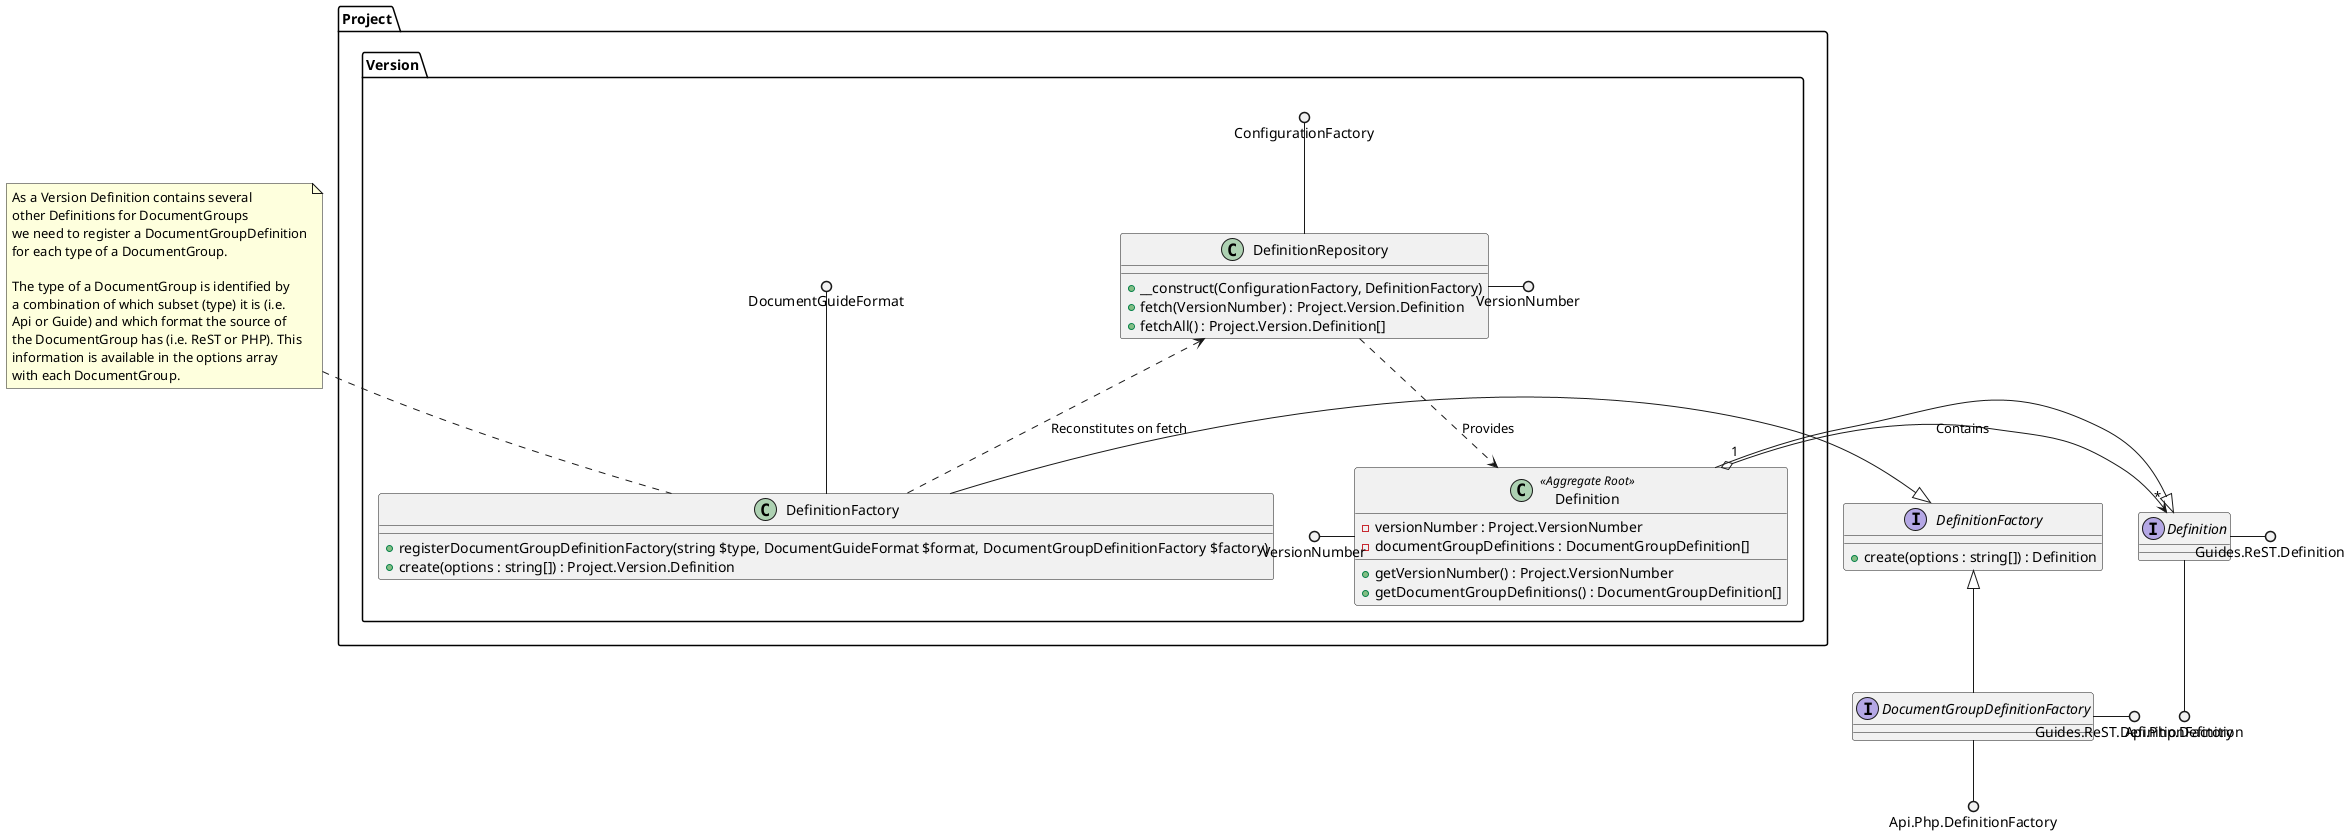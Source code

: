 @startuml

interface Definition
interface DefinitionFactory {
    + create(options : string[]) : Definition
}
interface DocumentGroupDefinitionFactory {
}

class Project.Version.DefinitionRepository {
    + __construct(ConfigurationFactory, DefinitionFactory)
    + fetch(VersionNumber) : Project.Version.Definition
    + fetchAll() : Project.Version.Definition[]
}
class Project.Version.DefinitionFactory {
    + registerDocumentGroupDefinitionFactory(string $type, DocumentGuideFormat $format, DocumentGroupDefinitionFactory $factory)
    + create(options : string[]) : Project.Version.Definition
}
note top
    As a Version Definition contains several
    other Definitions for DocumentGroups
    we need to register a DocumentGroupDefinition
    for each type of a DocumentGroup.

    The type of a DocumentGroup is identified by
    a combination of which subset (type) it is (i.e.
    Api or Guide) and which format the source of
    the DocumentGroup has (i.e. ReST or PHP). This
    information is available in the options array
    with each DocumentGroup.
endnote
class Project.Version.Definition <<Aggregate Root>> {
    - versionNumber : Project.VersionNumber
    - documentGroupDefinitions : DocumentGroupDefinition[]

    + getVersionNumber() : Project.VersionNumber
    + getDocumentGroupDefinitions() : DocumentGroupDefinition[]
}

ConfigurationFactory ()-- Project.Version.DefinitionRepository
Project.Version.DefinitionRepository -() VersionNumber
VersionNumber ()- Project.Version.Definition
Project.Version.DefinitionRepository ..> Project.Version.Definition : Provides
Project.Version.DefinitionRepository <.. Project.Version.DefinitionFactory : Reconstitutes on fetch
Project.Version.DefinitionFactory -|> DefinitionFactory
DefinitionFactory <|-- DocumentGroupDefinitionFactory
DocumentGuideFormat ().. Project.Version.DefinitionFactory
Project.Version.Definition -|> Definition
Project.Version.Definition "1" o--> "*" Definition : Contains
Definition ..() Api.Php.Definition
Definition .() Guides.ReST.Definition
DocumentGroupDefinitionFactory ..() Api.Php.DefinitionFactory
DocumentGroupDefinitionFactory .() Guides.ReST.DefinitionFactory

@enduml
